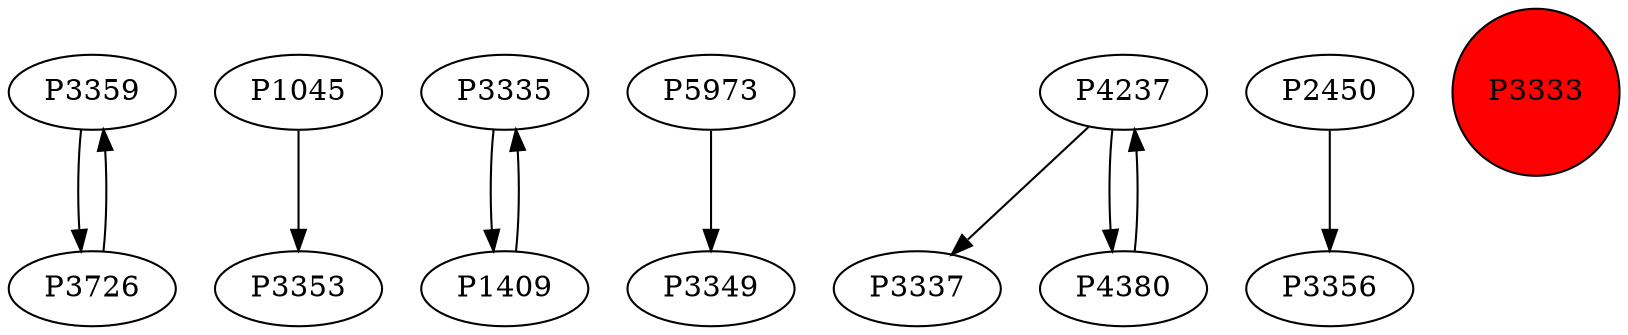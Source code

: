 digraph {
	P3359 -> P3726
	P1045 -> P3353
	P3335 -> P1409
	P5973 -> P3349
	P4237 -> P3337
	P3726 -> P3359
	P4237 -> P4380
	P4380 -> P4237
	P2450 -> P3356
	P1409 -> P3335
	P3333 [shape=circle]
	P3333 [style=filled]
	P3333 [fillcolor=red]
}